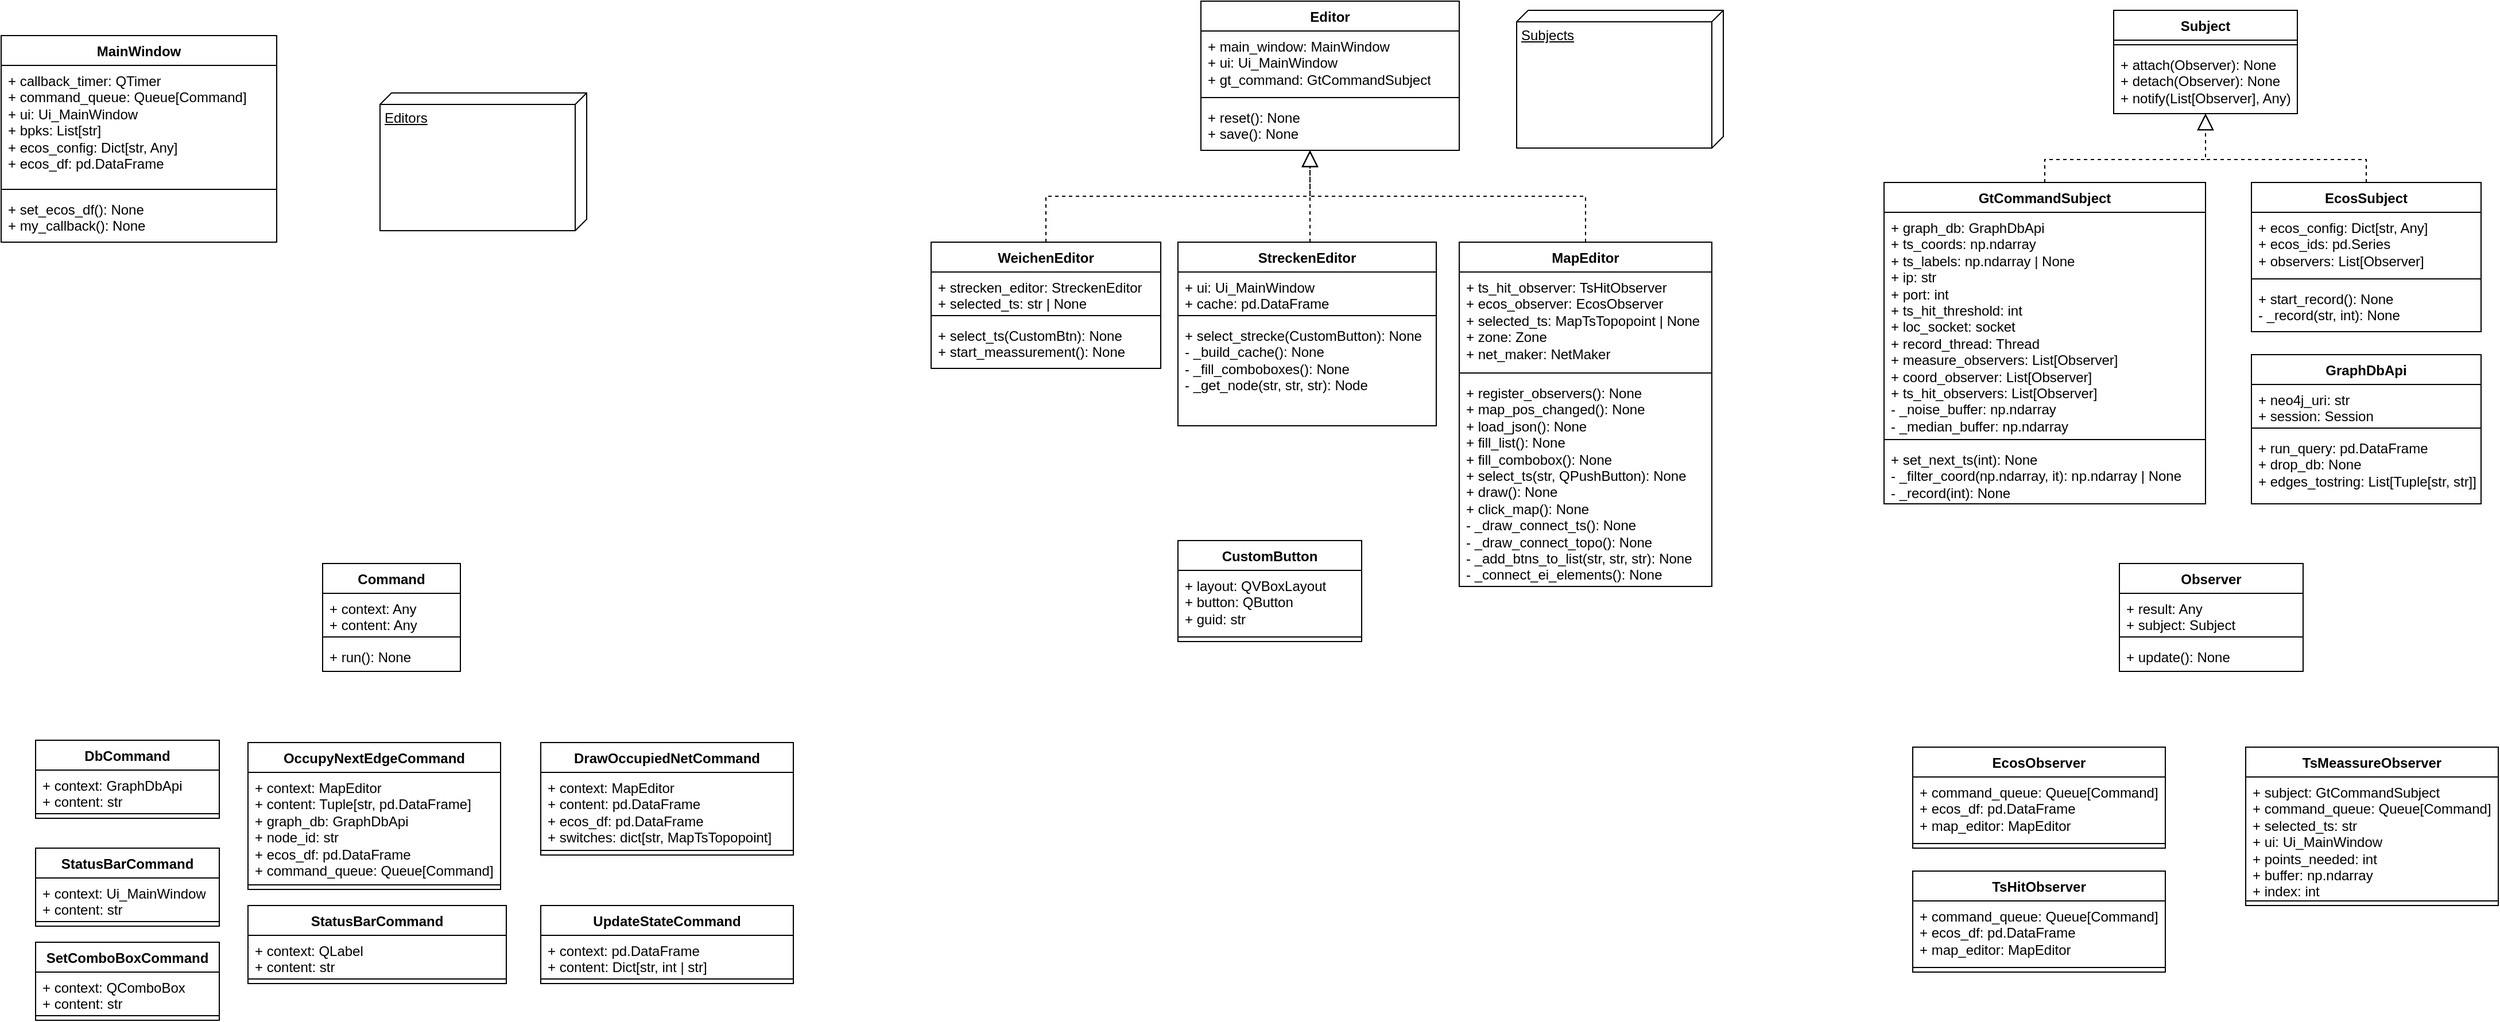 <mxfile version="22.1.21" type="github">
  <diagram id="C5RBs43oDa-KdzZeNtuy" name="Page-1">
    <mxGraphModel dx="1418" dy="743" grid="1" gridSize="10" guides="1" tooltips="1" connect="1" arrows="1" fold="1" page="1" pageScale="1" pageWidth="827" pageHeight="1169" math="0" shadow="0">
      <root>
        <mxCell id="WIyWlLk6GJQsqaUBKTNV-0" />
        <mxCell id="WIyWlLk6GJQsqaUBKTNV-1" parent="WIyWlLk6GJQsqaUBKTNV-0" />
        <mxCell id="AQtNqByRrbC6djsVxBHW-5" value="GraphDbApi" style="swimlane;fontStyle=1;align=center;verticalAlign=top;childLayout=stackLayout;horizontal=1;startSize=26;horizontalStack=0;resizeParent=1;resizeParentMax=0;resizeLast=0;collapsible=1;marginBottom=0;whiteSpace=wrap;html=1;" parent="WIyWlLk6GJQsqaUBKTNV-1" vertex="1">
          <mxGeometry x="1990" y="318" width="200" height="130" as="geometry" />
        </mxCell>
        <mxCell id="AQtNqByRrbC6djsVxBHW-6" value="+ neo4j_uri: str&lt;br&gt;+ session: Session" style="text;strokeColor=none;fillColor=none;align=left;verticalAlign=top;spacingLeft=4;spacingRight=4;overflow=hidden;rotatable=0;points=[[0,0.5],[1,0.5]];portConstraint=eastwest;whiteSpace=wrap;html=1;" parent="AQtNqByRrbC6djsVxBHW-5" vertex="1">
          <mxGeometry y="26" width="200" height="34" as="geometry" />
        </mxCell>
        <mxCell id="AQtNqByRrbC6djsVxBHW-7" value="" style="line;strokeWidth=1;fillColor=none;align=left;verticalAlign=middle;spacingTop=-1;spacingLeft=3;spacingRight=3;rotatable=0;labelPosition=right;points=[];portConstraint=eastwest;strokeColor=inherit;" parent="AQtNqByRrbC6djsVxBHW-5" vertex="1">
          <mxGeometry y="60" width="200" height="8" as="geometry" />
        </mxCell>
        <mxCell id="AQtNqByRrbC6djsVxBHW-8" value="+ run_query: pd.DataFrame&lt;br&gt;+ drop_db: None&lt;br&gt;+ edges_tostring: List[Tuple[str, str]]" style="text;strokeColor=none;fillColor=none;align=left;verticalAlign=top;spacingLeft=4;spacingRight=4;overflow=hidden;rotatable=0;points=[[0,0.5],[1,0.5]];portConstraint=eastwest;whiteSpace=wrap;html=1;" parent="AQtNqByRrbC6djsVxBHW-5" vertex="1">
          <mxGeometry y="68" width="200" height="62" as="geometry" />
        </mxCell>
        <mxCell id="AQtNqByRrbC6djsVxBHW-9" value="MainWindow" style="swimlane;fontStyle=1;align=center;verticalAlign=top;childLayout=stackLayout;horizontal=1;startSize=26;horizontalStack=0;resizeParent=1;resizeParentMax=0;resizeLast=0;collapsible=1;marginBottom=0;whiteSpace=wrap;html=1;" parent="WIyWlLk6GJQsqaUBKTNV-1" vertex="1">
          <mxGeometry x="30" y="40" width="240" height="180" as="geometry" />
        </mxCell>
        <mxCell id="AQtNqByRrbC6djsVxBHW-10" value="+ callback_timer: QTimer&lt;br&gt;+ command_queue: Queue[Command]&lt;br&gt;+ ui: Ui_MainWindow&lt;br&gt;+ bpks: List[str]&lt;br&gt;+ ecos_config: Dict[str, Any]&lt;br&gt;+ ecos_df: pd.DataFrame" style="text;strokeColor=none;fillColor=none;align=left;verticalAlign=top;spacingLeft=4;spacingRight=4;overflow=hidden;rotatable=0;points=[[0,0.5],[1,0.5]];portConstraint=eastwest;whiteSpace=wrap;html=1;" parent="AQtNqByRrbC6djsVxBHW-9" vertex="1">
          <mxGeometry y="26" width="240" height="104" as="geometry" />
        </mxCell>
        <mxCell id="AQtNqByRrbC6djsVxBHW-11" value="" style="line;strokeWidth=1;fillColor=none;align=left;verticalAlign=middle;spacingTop=-1;spacingLeft=3;spacingRight=3;rotatable=0;labelPosition=right;points=[];portConstraint=eastwest;strokeColor=inherit;" parent="AQtNqByRrbC6djsVxBHW-9" vertex="1">
          <mxGeometry y="130" width="240" height="8" as="geometry" />
        </mxCell>
        <mxCell id="AQtNqByRrbC6djsVxBHW-12" value="+ set_ecos_df(): None&lt;br&gt;+ my_callback(): None" style="text;strokeColor=none;fillColor=none;align=left;verticalAlign=top;spacingLeft=4;spacingRight=4;overflow=hidden;rotatable=0;points=[[0,0.5],[1,0.5]];portConstraint=eastwest;whiteSpace=wrap;html=1;" parent="AQtNqByRrbC6djsVxBHW-9" vertex="1">
          <mxGeometry y="138" width="240" height="42" as="geometry" />
        </mxCell>
        <mxCell id="AQtNqByRrbC6djsVxBHW-13" value="Command" style="swimlane;fontStyle=1;align=center;verticalAlign=top;childLayout=stackLayout;horizontal=1;startSize=26;horizontalStack=0;resizeParent=1;resizeParentMax=0;resizeLast=0;collapsible=1;marginBottom=0;whiteSpace=wrap;html=1;" parent="WIyWlLk6GJQsqaUBKTNV-1" vertex="1">
          <mxGeometry x="310" y="500" width="120" height="94" as="geometry" />
        </mxCell>
        <mxCell id="AQtNqByRrbC6djsVxBHW-14" value="+ context: Any&lt;br&gt;+ content: Any" style="text;strokeColor=none;fillColor=none;align=left;verticalAlign=top;spacingLeft=4;spacingRight=4;overflow=hidden;rotatable=0;points=[[0,0.5],[1,0.5]];portConstraint=eastwest;whiteSpace=wrap;html=1;" parent="AQtNqByRrbC6djsVxBHW-13" vertex="1">
          <mxGeometry y="26" width="120" height="34" as="geometry" />
        </mxCell>
        <mxCell id="AQtNqByRrbC6djsVxBHW-15" value="" style="line;strokeWidth=1;fillColor=none;align=left;verticalAlign=middle;spacingTop=-1;spacingLeft=3;spacingRight=3;rotatable=0;labelPosition=right;points=[];portConstraint=eastwest;strokeColor=inherit;" parent="AQtNqByRrbC6djsVxBHW-13" vertex="1">
          <mxGeometry y="60" width="120" height="8" as="geometry" />
        </mxCell>
        <mxCell id="AQtNqByRrbC6djsVxBHW-16" value="+ run(): None" style="text;strokeColor=none;fillColor=none;align=left;verticalAlign=top;spacingLeft=4;spacingRight=4;overflow=hidden;rotatable=0;points=[[0,0.5],[1,0.5]];portConstraint=eastwest;whiteSpace=wrap;html=1;" parent="AQtNqByRrbC6djsVxBHW-13" vertex="1">
          <mxGeometry y="68" width="120" height="26" as="geometry" />
        </mxCell>
        <mxCell id="AQtNqByRrbC6djsVxBHW-17" value="GtCommandSubject" style="swimlane;fontStyle=1;align=center;verticalAlign=top;childLayout=stackLayout;horizontal=1;startSize=26;horizontalStack=0;resizeParent=1;resizeParentMax=0;resizeLast=0;collapsible=1;marginBottom=0;whiteSpace=wrap;html=1;" parent="WIyWlLk6GJQsqaUBKTNV-1" vertex="1">
          <mxGeometry x="1670" y="168" width="280" height="280" as="geometry" />
        </mxCell>
        <mxCell id="AQtNqByRrbC6djsVxBHW-18" value="+ graph_db: GraphDbApi&lt;br&gt;+ ts_coords: np.ndarray&lt;br&gt;+ ts_labels: np.ndarray | None&lt;br&gt;+ ip: str&lt;br&gt;+ port: int&lt;br&gt;+ ts_hit_threshold: int&lt;br&gt;+ loc_socket: socket&lt;br&gt;+ record_thread: Thread&lt;br&gt;+ measure_observers: List[Observer]&lt;br&gt;+ coord_observer: List[Observer]&lt;br&gt;+ ts_hit_observers: List[Observer]&lt;br&gt;- _noise_buffer: np.ndarray&lt;br&gt;- _median_buffer: np.ndarray" style="text;strokeColor=none;fillColor=none;align=left;verticalAlign=top;spacingLeft=4;spacingRight=4;overflow=hidden;rotatable=0;points=[[0,0.5],[1,0.5]];portConstraint=eastwest;whiteSpace=wrap;html=1;" parent="AQtNqByRrbC6djsVxBHW-17" vertex="1">
          <mxGeometry y="26" width="280" height="194" as="geometry" />
        </mxCell>
        <mxCell id="AQtNqByRrbC6djsVxBHW-19" value="" style="line;strokeWidth=1;fillColor=none;align=left;verticalAlign=middle;spacingTop=-1;spacingLeft=3;spacingRight=3;rotatable=0;labelPosition=right;points=[];portConstraint=eastwest;strokeColor=inherit;" parent="AQtNqByRrbC6djsVxBHW-17" vertex="1">
          <mxGeometry y="220" width="280" height="8" as="geometry" />
        </mxCell>
        <mxCell id="AQtNqByRrbC6djsVxBHW-20" value="+ set_next_ts(int): None&lt;br&gt;- _filter_coord(np.ndarray, it): np.ndarray | None&lt;br&gt;- _record(int): None" style="text;strokeColor=none;fillColor=none;align=left;verticalAlign=top;spacingLeft=4;spacingRight=4;overflow=hidden;rotatable=0;points=[[0,0.5],[1,0.5]];portConstraint=eastwest;whiteSpace=wrap;html=1;" parent="AQtNqByRrbC6djsVxBHW-17" vertex="1">
          <mxGeometry y="228" width="280" height="52" as="geometry" />
        </mxCell>
        <mxCell id="AQtNqByRrbC6djsVxBHW-21" value="EcosSubject" style="swimlane;fontStyle=1;align=center;verticalAlign=top;childLayout=stackLayout;horizontal=1;startSize=26;horizontalStack=0;resizeParent=1;resizeParentMax=0;resizeLast=0;collapsible=1;marginBottom=0;whiteSpace=wrap;html=1;" parent="WIyWlLk6GJQsqaUBKTNV-1" vertex="1">
          <mxGeometry x="1990" y="168" width="200" height="130" as="geometry" />
        </mxCell>
        <mxCell id="AQtNqByRrbC6djsVxBHW-22" value="+ ecos_config: Dict[str, Any]&lt;br&gt;+ ecos_ids: pd.Series&lt;br&gt;+ observers: List[Observer]" style="text;strokeColor=none;fillColor=none;align=left;verticalAlign=top;spacingLeft=4;spacingRight=4;overflow=hidden;rotatable=0;points=[[0,0.5],[1,0.5]];portConstraint=eastwest;whiteSpace=wrap;html=1;" parent="AQtNqByRrbC6djsVxBHW-21" vertex="1">
          <mxGeometry y="26" width="200" height="54" as="geometry" />
        </mxCell>
        <mxCell id="AQtNqByRrbC6djsVxBHW-23" value="" style="line;strokeWidth=1;fillColor=none;align=left;verticalAlign=middle;spacingTop=-1;spacingLeft=3;spacingRight=3;rotatable=0;labelPosition=right;points=[];portConstraint=eastwest;strokeColor=inherit;" parent="AQtNqByRrbC6djsVxBHW-21" vertex="1">
          <mxGeometry y="80" width="200" height="8" as="geometry" />
        </mxCell>
        <mxCell id="AQtNqByRrbC6djsVxBHW-24" value="+ start_record(): None&lt;br&gt;- _record(str, int): None" style="text;strokeColor=none;fillColor=none;align=left;verticalAlign=top;spacingLeft=4;spacingRight=4;overflow=hidden;rotatable=0;points=[[0,0.5],[1,0.5]];portConstraint=eastwest;whiteSpace=wrap;html=1;" parent="AQtNqByRrbC6djsVxBHW-21" vertex="1">
          <mxGeometry y="88" width="200" height="42" as="geometry" />
        </mxCell>
        <mxCell id="AQtNqByRrbC6djsVxBHW-25" value="WeichenEditor" style="swimlane;fontStyle=1;align=center;verticalAlign=top;childLayout=stackLayout;horizontal=1;startSize=26;horizontalStack=0;resizeParent=1;resizeParentMax=0;resizeLast=0;collapsible=1;marginBottom=0;whiteSpace=wrap;html=1;" parent="WIyWlLk6GJQsqaUBKTNV-1" vertex="1">
          <mxGeometry x="840" y="220" width="200" height="110" as="geometry" />
        </mxCell>
        <mxCell id="AQtNqByRrbC6djsVxBHW-26" value="+ strecken_editor: StreckenEditor&lt;br&gt;+ selected_ts: str | None" style="text;strokeColor=none;fillColor=none;align=left;verticalAlign=top;spacingLeft=4;spacingRight=4;overflow=hidden;rotatable=0;points=[[0,0.5],[1,0.5]];portConstraint=eastwest;whiteSpace=wrap;html=1;" parent="AQtNqByRrbC6djsVxBHW-25" vertex="1">
          <mxGeometry y="26" width="200" height="34" as="geometry" />
        </mxCell>
        <mxCell id="AQtNqByRrbC6djsVxBHW-27" value="" style="line;strokeWidth=1;fillColor=none;align=left;verticalAlign=middle;spacingTop=-1;spacingLeft=3;spacingRight=3;rotatable=0;labelPosition=right;points=[];portConstraint=eastwest;strokeColor=inherit;" parent="AQtNqByRrbC6djsVxBHW-25" vertex="1">
          <mxGeometry y="60" width="200" height="8" as="geometry" />
        </mxCell>
        <mxCell id="AQtNqByRrbC6djsVxBHW-28" value="+ select_ts(CustomBtn): None&lt;br&gt;+ start_meassurement(): None" style="text;strokeColor=none;fillColor=none;align=left;verticalAlign=top;spacingLeft=4;spacingRight=4;overflow=hidden;rotatable=0;points=[[0,0.5],[1,0.5]];portConstraint=eastwest;whiteSpace=wrap;html=1;" parent="AQtNqByRrbC6djsVxBHW-25" vertex="1">
          <mxGeometry y="68" width="200" height="42" as="geometry" />
        </mxCell>
        <mxCell id="AQtNqByRrbC6djsVxBHW-29" value="MapEditor" style="swimlane;fontStyle=1;align=center;verticalAlign=top;childLayout=stackLayout;horizontal=1;startSize=26;horizontalStack=0;resizeParent=1;resizeParentMax=0;resizeLast=0;collapsible=1;marginBottom=0;whiteSpace=wrap;html=1;" parent="WIyWlLk6GJQsqaUBKTNV-1" vertex="1">
          <mxGeometry x="1300" y="220" width="220" height="300" as="geometry" />
        </mxCell>
        <mxCell id="AQtNqByRrbC6djsVxBHW-30" value="+ ts_hit_observer: TsHitObserver&lt;br&gt;+ ecos_observer: EcosObserver&lt;br&gt;+ selected_ts: MapTsTopopoint | None&lt;br&gt;+ zone: Zone&lt;br&gt;+ net_maker: NetMaker" style="text;strokeColor=none;fillColor=none;align=left;verticalAlign=top;spacingLeft=4;spacingRight=4;overflow=hidden;rotatable=0;points=[[0,0.5],[1,0.5]];portConstraint=eastwest;whiteSpace=wrap;html=1;" parent="AQtNqByRrbC6djsVxBHW-29" vertex="1">
          <mxGeometry y="26" width="220" height="84" as="geometry" />
        </mxCell>
        <mxCell id="AQtNqByRrbC6djsVxBHW-31" value="" style="line;strokeWidth=1;fillColor=none;align=left;verticalAlign=middle;spacingTop=-1;spacingLeft=3;spacingRight=3;rotatable=0;labelPosition=right;points=[];portConstraint=eastwest;strokeColor=inherit;" parent="AQtNqByRrbC6djsVxBHW-29" vertex="1">
          <mxGeometry y="110" width="220" height="8" as="geometry" />
        </mxCell>
        <mxCell id="AQtNqByRrbC6djsVxBHW-32" value="+ register_observers(): None&lt;br&gt;+ map_pos_changed(): None&lt;br&gt;+ load_json(): None&lt;br&gt;+ fill_list(): None&lt;br&gt;+ fill_combobox(): None&lt;br&gt;+ select_ts(str, QPushButton): None&lt;br&gt;+ draw(): None&lt;br&gt;+ click_map(): None&lt;br&gt;- _draw_connect_ts(): None&lt;br&gt;- _draw_connect_topo(): None&lt;br&gt;- _add_btns_to_list(str, str, str): None&lt;br&gt;- _connect_ei_elements(): None" style="text;strokeColor=none;fillColor=none;align=left;verticalAlign=top;spacingLeft=4;spacingRight=4;overflow=hidden;rotatable=0;points=[[0,0.5],[1,0.5]];portConstraint=eastwest;whiteSpace=wrap;html=1;" parent="AQtNqByRrbC6djsVxBHW-29" vertex="1">
          <mxGeometry y="118" width="220" height="182" as="geometry" />
        </mxCell>
        <mxCell id="AQtNqByRrbC6djsVxBHW-33" value="StreckenEditor" style="swimlane;fontStyle=1;align=center;verticalAlign=top;childLayout=stackLayout;horizontal=1;startSize=26;horizontalStack=0;resizeParent=1;resizeParentMax=0;resizeLast=0;collapsible=1;marginBottom=0;whiteSpace=wrap;html=1;" parent="WIyWlLk6GJQsqaUBKTNV-1" vertex="1">
          <mxGeometry x="1055" y="220" width="225" height="160" as="geometry" />
        </mxCell>
        <mxCell id="AQtNqByRrbC6djsVxBHW-34" value="+ ui: Ui_MainWindow&lt;br&gt;+ cache: pd.DataFrame" style="text;strokeColor=none;fillColor=none;align=left;verticalAlign=top;spacingLeft=4;spacingRight=4;overflow=hidden;rotatable=0;points=[[0,0.5],[1,0.5]];portConstraint=eastwest;whiteSpace=wrap;html=1;" parent="AQtNqByRrbC6djsVxBHW-33" vertex="1">
          <mxGeometry y="26" width="225" height="34" as="geometry" />
        </mxCell>
        <mxCell id="AQtNqByRrbC6djsVxBHW-35" value="" style="line;strokeWidth=1;fillColor=none;align=left;verticalAlign=middle;spacingTop=-1;spacingLeft=3;spacingRight=3;rotatable=0;labelPosition=right;points=[];portConstraint=eastwest;strokeColor=inherit;" parent="AQtNqByRrbC6djsVxBHW-33" vertex="1">
          <mxGeometry y="60" width="225" height="8" as="geometry" />
        </mxCell>
        <mxCell id="AQtNqByRrbC6djsVxBHW-36" value="+ select_strecke(CustomButton): None&lt;br&gt;- _build_cache(): None&lt;br&gt;- _fill_comboboxes(): None&lt;br&gt;- _get_node(str, str, str): Node" style="text;strokeColor=none;fillColor=none;align=left;verticalAlign=top;spacingLeft=4;spacingRight=4;overflow=hidden;rotatable=0;points=[[0,0.5],[1,0.5]];portConstraint=eastwest;whiteSpace=wrap;html=1;" parent="AQtNqByRrbC6djsVxBHW-33" vertex="1">
          <mxGeometry y="68" width="225" height="92" as="geometry" />
        </mxCell>
        <mxCell id="AQtNqByRrbC6djsVxBHW-37" value="Subject" style="swimlane;fontStyle=1;align=center;verticalAlign=top;childLayout=stackLayout;horizontal=1;startSize=26;horizontalStack=0;resizeParent=1;resizeParentMax=0;resizeLast=0;collapsible=1;marginBottom=0;whiteSpace=wrap;html=1;" parent="WIyWlLk6GJQsqaUBKTNV-1" vertex="1">
          <mxGeometry x="1870" y="18" width="160" height="90" as="geometry" />
        </mxCell>
        <mxCell id="AQtNqByRrbC6djsVxBHW-39" value="" style="line;strokeWidth=1;fillColor=none;align=left;verticalAlign=middle;spacingTop=-1;spacingLeft=3;spacingRight=3;rotatable=0;labelPosition=right;points=[];portConstraint=eastwest;strokeColor=inherit;" parent="AQtNqByRrbC6djsVxBHW-37" vertex="1">
          <mxGeometry y="26" width="160" height="8" as="geometry" />
        </mxCell>
        <mxCell id="AQtNqByRrbC6djsVxBHW-40" value="+ attach(Observer): None&lt;br&gt;+ detach(Observer): None&lt;br&gt;+ notify(List[Observer], Any)" style="text;strokeColor=none;fillColor=none;align=left;verticalAlign=top;spacingLeft=4;spacingRight=4;overflow=hidden;rotatable=0;points=[[0,0.5],[1,0.5]];portConstraint=eastwest;whiteSpace=wrap;html=1;" parent="AQtNqByRrbC6djsVxBHW-37" vertex="1">
          <mxGeometry y="34" width="160" height="56" as="geometry" />
        </mxCell>
        <mxCell id="AQtNqByRrbC6djsVxBHW-41" value="Observer" style="swimlane;fontStyle=1;align=center;verticalAlign=top;childLayout=stackLayout;horizontal=1;startSize=26;horizontalStack=0;resizeParent=1;resizeParentMax=0;resizeLast=0;collapsible=1;marginBottom=0;whiteSpace=wrap;html=1;" parent="WIyWlLk6GJQsqaUBKTNV-1" vertex="1">
          <mxGeometry x="1875" y="500" width="160" height="94" as="geometry" />
        </mxCell>
        <mxCell id="AQtNqByRrbC6djsVxBHW-42" value="+ result: Any&lt;br&gt;+ subject: Subject" style="text;strokeColor=none;fillColor=none;align=left;verticalAlign=top;spacingLeft=4;spacingRight=4;overflow=hidden;rotatable=0;points=[[0,0.5],[1,0.5]];portConstraint=eastwest;whiteSpace=wrap;html=1;" parent="AQtNqByRrbC6djsVxBHW-41" vertex="1">
          <mxGeometry y="26" width="160" height="34" as="geometry" />
        </mxCell>
        <mxCell id="AQtNqByRrbC6djsVxBHW-43" value="" style="line;strokeWidth=1;fillColor=none;align=left;verticalAlign=middle;spacingTop=-1;spacingLeft=3;spacingRight=3;rotatable=0;labelPosition=right;points=[];portConstraint=eastwest;strokeColor=inherit;" parent="AQtNqByRrbC6djsVxBHW-41" vertex="1">
          <mxGeometry y="60" width="160" height="8" as="geometry" />
        </mxCell>
        <mxCell id="AQtNqByRrbC6djsVxBHW-44" value="+ update(): None" style="text;strokeColor=none;fillColor=none;align=left;verticalAlign=top;spacingLeft=4;spacingRight=4;overflow=hidden;rotatable=0;points=[[0,0.5],[1,0.5]];portConstraint=eastwest;whiteSpace=wrap;html=1;" parent="AQtNqByRrbC6djsVxBHW-41" vertex="1">
          <mxGeometry y="68" width="160" height="26" as="geometry" />
        </mxCell>
        <mxCell id="AQtNqByRrbC6djsVxBHW-45" value="" style="endArrow=block;dashed=1;endFill=0;endSize=12;html=1;rounded=0;exitX=0.5;exitY=0;exitDx=0;exitDy=0;" parent="WIyWlLk6GJQsqaUBKTNV-1" source="AQtNqByRrbC6djsVxBHW-17" edge="1">
          <mxGeometry width="160" relative="1" as="geometry">
            <mxPoint x="1770" y="148" as="sourcePoint" />
            <mxPoint x="1950" y="108" as="targetPoint" />
            <Array as="points">
              <mxPoint x="1810" y="148" />
              <mxPoint x="1950" y="148" />
            </Array>
          </mxGeometry>
        </mxCell>
        <mxCell id="AQtNqByRrbC6djsVxBHW-46" value="" style="endArrow=block;dashed=1;endFill=0;endSize=12;html=1;rounded=0;exitX=0.5;exitY=0;exitDx=0;exitDy=0;" parent="WIyWlLk6GJQsqaUBKTNV-1" source="AQtNqByRrbC6djsVxBHW-21" edge="1">
          <mxGeometry width="160" relative="1" as="geometry">
            <mxPoint x="1810" y="178" as="sourcePoint" />
            <mxPoint x="1950" y="108" as="targetPoint" />
            <Array as="points">
              <mxPoint x="2090" y="148" />
              <mxPoint x="1950" y="148" />
            </Array>
          </mxGeometry>
        </mxCell>
        <mxCell id="AQtNqByRrbC6djsVxBHW-47" value="Editor" style="swimlane;fontStyle=1;align=center;verticalAlign=top;childLayout=stackLayout;horizontal=1;startSize=26;horizontalStack=0;resizeParent=1;resizeParentMax=0;resizeLast=0;collapsible=1;marginBottom=0;whiteSpace=wrap;html=1;" parent="WIyWlLk6GJQsqaUBKTNV-1" vertex="1">
          <mxGeometry x="1075" y="10" width="225" height="130" as="geometry" />
        </mxCell>
        <mxCell id="AQtNqByRrbC6djsVxBHW-48" value="+ main_window: MainWindow&lt;br&gt;+ ui: Ui_MainWindow&lt;br&gt;+ gt_command: GtCommandSubject" style="text;strokeColor=none;fillColor=none;align=left;verticalAlign=top;spacingLeft=4;spacingRight=4;overflow=hidden;rotatable=0;points=[[0,0.5],[1,0.5]];portConstraint=eastwest;whiteSpace=wrap;html=1;" parent="AQtNqByRrbC6djsVxBHW-47" vertex="1">
          <mxGeometry y="26" width="225" height="54" as="geometry" />
        </mxCell>
        <mxCell id="AQtNqByRrbC6djsVxBHW-49" value="" style="line;strokeWidth=1;fillColor=none;align=left;verticalAlign=middle;spacingTop=-1;spacingLeft=3;spacingRight=3;rotatable=0;labelPosition=right;points=[];portConstraint=eastwest;strokeColor=inherit;" parent="AQtNqByRrbC6djsVxBHW-47" vertex="1">
          <mxGeometry y="80" width="225" height="8" as="geometry" />
        </mxCell>
        <mxCell id="AQtNqByRrbC6djsVxBHW-50" value="+ reset(): None&lt;br&gt;+ save(): None" style="text;strokeColor=none;fillColor=none;align=left;verticalAlign=top;spacingLeft=4;spacingRight=4;overflow=hidden;rotatable=0;points=[[0,0.5],[1,0.5]];portConstraint=eastwest;whiteSpace=wrap;html=1;" parent="AQtNqByRrbC6djsVxBHW-47" vertex="1">
          <mxGeometry y="88" width="225" height="42" as="geometry" />
        </mxCell>
        <mxCell id="AQtNqByRrbC6djsVxBHW-51" value="" style="endArrow=block;dashed=1;endFill=0;endSize=12;html=1;rounded=0;exitX=0.5;exitY=0;exitDx=0;exitDy=0;" parent="WIyWlLk6GJQsqaUBKTNV-1" source="AQtNqByRrbC6djsVxBHW-25" edge="1">
          <mxGeometry width="160" relative="1" as="geometry">
            <mxPoint x="980" y="200" as="sourcePoint" />
            <mxPoint x="1170" y="140" as="targetPoint" />
            <Array as="points">
              <mxPoint x="940" y="180" />
              <mxPoint x="1170" y="180" />
            </Array>
          </mxGeometry>
        </mxCell>
        <mxCell id="AQtNqByRrbC6djsVxBHW-52" value="" style="endArrow=block;dashed=1;endFill=0;endSize=12;html=1;rounded=0;" parent="WIyWlLk6GJQsqaUBKTNV-1" edge="1">
          <mxGeometry width="160" relative="1" as="geometry">
            <mxPoint x="1170" y="220" as="sourcePoint" />
            <mxPoint x="1170" y="140" as="targetPoint" />
          </mxGeometry>
        </mxCell>
        <mxCell id="AQtNqByRrbC6djsVxBHW-53" value="" style="endArrow=block;dashed=1;endFill=0;endSize=12;html=1;rounded=0;exitX=0.5;exitY=0;exitDx=0;exitDy=0;" parent="WIyWlLk6GJQsqaUBKTNV-1" source="AQtNqByRrbC6djsVxBHW-29" edge="1">
          <mxGeometry width="160" relative="1" as="geometry">
            <mxPoint x="1410" y="200" as="sourcePoint" />
            <mxPoint x="1170" y="140" as="targetPoint" />
            <Array as="points">
              <mxPoint x="1410" y="180" />
              <mxPoint x="1170" y="180" />
            </Array>
          </mxGeometry>
        </mxCell>
        <mxCell id="1g-inLHHgEO3LOKFMF7n-0" value="DbCommand" style="swimlane;fontStyle=1;align=center;verticalAlign=top;childLayout=stackLayout;horizontal=1;startSize=26;horizontalStack=0;resizeParent=1;resizeParentMax=0;resizeLast=0;collapsible=1;marginBottom=0;whiteSpace=wrap;html=1;" vertex="1" parent="WIyWlLk6GJQsqaUBKTNV-1">
          <mxGeometry x="60" y="654" width="160" height="68" as="geometry" />
        </mxCell>
        <mxCell id="1g-inLHHgEO3LOKFMF7n-1" value="+ context: GraphDbApi&lt;br&gt;+ content: str" style="text;strokeColor=none;fillColor=none;align=left;verticalAlign=top;spacingLeft=4;spacingRight=4;overflow=hidden;rotatable=0;points=[[0,0.5],[1,0.5]];portConstraint=eastwest;whiteSpace=wrap;html=1;" vertex="1" parent="1g-inLHHgEO3LOKFMF7n-0">
          <mxGeometry y="26" width="160" height="34" as="geometry" />
        </mxCell>
        <mxCell id="1g-inLHHgEO3LOKFMF7n-2" value="" style="line;strokeWidth=1;fillColor=none;align=left;verticalAlign=middle;spacingTop=-1;spacingLeft=3;spacingRight=3;rotatable=0;labelPosition=right;points=[];portConstraint=eastwest;strokeColor=inherit;" vertex="1" parent="1g-inLHHgEO3LOKFMF7n-0">
          <mxGeometry y="60" width="160" height="8" as="geometry" />
        </mxCell>
        <mxCell id="1g-inLHHgEO3LOKFMF7n-4" value="OccupyNextEdgeCommand" style="swimlane;fontStyle=1;align=center;verticalAlign=top;childLayout=stackLayout;horizontal=1;startSize=26;horizontalStack=0;resizeParent=1;resizeParentMax=0;resizeLast=0;collapsible=1;marginBottom=0;whiteSpace=wrap;html=1;" vertex="1" parent="WIyWlLk6GJQsqaUBKTNV-1">
          <mxGeometry x="245" y="656" width="220" height="128" as="geometry" />
        </mxCell>
        <mxCell id="1g-inLHHgEO3LOKFMF7n-5" value="+ context: MapEditor&lt;br&gt;+ content: Tuple[str, pd.DataFrame]&lt;br&gt;+ graph_db: GraphDbApi&lt;br&gt;+ node_id: str&lt;br&gt;+ ecos_df: pd.DataFrame&lt;br&gt;+ command_queue: Queue[Command]" style="text;strokeColor=none;fillColor=none;align=left;verticalAlign=top;spacingLeft=4;spacingRight=4;overflow=hidden;rotatable=0;points=[[0,0.5],[1,0.5]];portConstraint=eastwest;whiteSpace=wrap;html=1;" vertex="1" parent="1g-inLHHgEO3LOKFMF7n-4">
          <mxGeometry y="26" width="220" height="94" as="geometry" />
        </mxCell>
        <mxCell id="1g-inLHHgEO3LOKFMF7n-6" value="" style="line;strokeWidth=1;fillColor=none;align=left;verticalAlign=middle;spacingTop=-1;spacingLeft=3;spacingRight=3;rotatable=0;labelPosition=right;points=[];portConstraint=eastwest;strokeColor=inherit;" vertex="1" parent="1g-inLHHgEO3LOKFMF7n-4">
          <mxGeometry y="120" width="220" height="8" as="geometry" />
        </mxCell>
        <mxCell id="1g-inLHHgEO3LOKFMF7n-7" value="StatusBarCommand" style="swimlane;fontStyle=1;align=center;verticalAlign=top;childLayout=stackLayout;horizontal=1;startSize=26;horizontalStack=0;resizeParent=1;resizeParentMax=0;resizeLast=0;collapsible=1;marginBottom=0;whiteSpace=wrap;html=1;" vertex="1" parent="WIyWlLk6GJQsqaUBKTNV-1">
          <mxGeometry x="60" y="748" width="160" height="68" as="geometry" />
        </mxCell>
        <mxCell id="1g-inLHHgEO3LOKFMF7n-8" value="+ context: Ui_MainWindow&lt;br&gt;+ content: str" style="text;strokeColor=none;fillColor=none;align=left;verticalAlign=top;spacingLeft=4;spacingRight=4;overflow=hidden;rotatable=0;points=[[0,0.5],[1,0.5]];portConstraint=eastwest;whiteSpace=wrap;html=1;" vertex="1" parent="1g-inLHHgEO3LOKFMF7n-7">
          <mxGeometry y="26" width="160" height="34" as="geometry" />
        </mxCell>
        <mxCell id="1g-inLHHgEO3LOKFMF7n-9" value="" style="line;strokeWidth=1;fillColor=none;align=left;verticalAlign=middle;spacingTop=-1;spacingLeft=3;spacingRight=3;rotatable=0;labelPosition=right;points=[];portConstraint=eastwest;strokeColor=inherit;" vertex="1" parent="1g-inLHHgEO3LOKFMF7n-7">
          <mxGeometry y="60" width="160" height="8" as="geometry" />
        </mxCell>
        <mxCell id="1g-inLHHgEO3LOKFMF7n-10" value="StatusBarCommand" style="swimlane;fontStyle=1;align=center;verticalAlign=top;childLayout=stackLayout;horizontal=1;startSize=26;horizontalStack=0;resizeParent=1;resizeParentMax=0;resizeLast=0;collapsible=1;marginBottom=0;whiteSpace=wrap;html=1;" vertex="1" parent="WIyWlLk6GJQsqaUBKTNV-1">
          <mxGeometry x="245" y="798" width="225" height="68" as="geometry" />
        </mxCell>
        <mxCell id="1g-inLHHgEO3LOKFMF7n-11" value="+ context: QLabel&lt;br&gt;+ content: str" style="text;strokeColor=none;fillColor=none;align=left;verticalAlign=top;spacingLeft=4;spacingRight=4;overflow=hidden;rotatable=0;points=[[0,0.5],[1,0.5]];portConstraint=eastwest;whiteSpace=wrap;html=1;" vertex="1" parent="1g-inLHHgEO3LOKFMF7n-10">
          <mxGeometry y="26" width="225" height="34" as="geometry" />
        </mxCell>
        <mxCell id="1g-inLHHgEO3LOKFMF7n-12" value="" style="line;strokeWidth=1;fillColor=none;align=left;verticalAlign=middle;spacingTop=-1;spacingLeft=3;spacingRight=3;rotatable=0;labelPosition=right;points=[];portConstraint=eastwest;strokeColor=inherit;" vertex="1" parent="1g-inLHHgEO3LOKFMF7n-10">
          <mxGeometry y="60" width="225" height="8" as="geometry" />
        </mxCell>
        <mxCell id="1g-inLHHgEO3LOKFMF7n-13" value="SetComboBoxCommand" style="swimlane;fontStyle=1;align=center;verticalAlign=top;childLayout=stackLayout;horizontal=1;startSize=26;horizontalStack=0;resizeParent=1;resizeParentMax=0;resizeLast=0;collapsible=1;marginBottom=0;whiteSpace=wrap;html=1;" vertex="1" parent="WIyWlLk6GJQsqaUBKTNV-1">
          <mxGeometry x="60" y="830" width="160" height="68" as="geometry" />
        </mxCell>
        <mxCell id="1g-inLHHgEO3LOKFMF7n-14" value="+ context: QComboBox&lt;br&gt;+ content: str" style="text;strokeColor=none;fillColor=none;align=left;verticalAlign=top;spacingLeft=4;spacingRight=4;overflow=hidden;rotatable=0;points=[[0,0.5],[1,0.5]];portConstraint=eastwest;whiteSpace=wrap;html=1;" vertex="1" parent="1g-inLHHgEO3LOKFMF7n-13">
          <mxGeometry y="26" width="160" height="34" as="geometry" />
        </mxCell>
        <mxCell id="1g-inLHHgEO3LOKFMF7n-15" value="" style="line;strokeWidth=1;fillColor=none;align=left;verticalAlign=middle;spacingTop=-1;spacingLeft=3;spacingRight=3;rotatable=0;labelPosition=right;points=[];portConstraint=eastwest;strokeColor=inherit;" vertex="1" parent="1g-inLHHgEO3LOKFMF7n-13">
          <mxGeometry y="60" width="160" height="8" as="geometry" />
        </mxCell>
        <mxCell id="1g-inLHHgEO3LOKFMF7n-16" value="DrawOccupiedNetCommand" style="swimlane;fontStyle=1;align=center;verticalAlign=top;childLayout=stackLayout;horizontal=1;startSize=26;horizontalStack=0;resizeParent=1;resizeParentMax=0;resizeLast=0;collapsible=1;marginBottom=0;whiteSpace=wrap;html=1;" vertex="1" parent="WIyWlLk6GJQsqaUBKTNV-1">
          <mxGeometry x="500" y="656" width="220" height="98" as="geometry" />
        </mxCell>
        <mxCell id="1g-inLHHgEO3LOKFMF7n-17" value="+ context: MapEditor&lt;br&gt;+ content: pd.DataFrame&lt;br&gt;+ ecos_df: pd.DataFrame&lt;br&gt;+ switches: dict[str, MapTsTopopoint]" style="text;strokeColor=none;fillColor=none;align=left;verticalAlign=top;spacingLeft=4;spacingRight=4;overflow=hidden;rotatable=0;points=[[0,0.5],[1,0.5]];portConstraint=eastwest;whiteSpace=wrap;html=1;" vertex="1" parent="1g-inLHHgEO3LOKFMF7n-16">
          <mxGeometry y="26" width="220" height="64" as="geometry" />
        </mxCell>
        <mxCell id="1g-inLHHgEO3LOKFMF7n-18" value="" style="line;strokeWidth=1;fillColor=none;align=left;verticalAlign=middle;spacingTop=-1;spacingLeft=3;spacingRight=3;rotatable=0;labelPosition=right;points=[];portConstraint=eastwest;strokeColor=inherit;" vertex="1" parent="1g-inLHHgEO3LOKFMF7n-16">
          <mxGeometry y="90" width="220" height="8" as="geometry" />
        </mxCell>
        <mxCell id="1g-inLHHgEO3LOKFMF7n-19" value="UpdateStateCommand" style="swimlane;fontStyle=1;align=center;verticalAlign=top;childLayout=stackLayout;horizontal=1;startSize=26;horizontalStack=0;resizeParent=1;resizeParentMax=0;resizeLast=0;collapsible=1;marginBottom=0;whiteSpace=wrap;html=1;" vertex="1" parent="WIyWlLk6GJQsqaUBKTNV-1">
          <mxGeometry x="500" y="798" width="220" height="68" as="geometry" />
        </mxCell>
        <mxCell id="1g-inLHHgEO3LOKFMF7n-20" value="+ context: pd.DataFrame&lt;br&gt;+ content: Dict[str, int | str]" style="text;strokeColor=none;fillColor=none;align=left;verticalAlign=top;spacingLeft=4;spacingRight=4;overflow=hidden;rotatable=0;points=[[0,0.5],[1,0.5]];portConstraint=eastwest;whiteSpace=wrap;html=1;" vertex="1" parent="1g-inLHHgEO3LOKFMF7n-19">
          <mxGeometry y="26" width="220" height="34" as="geometry" />
        </mxCell>
        <mxCell id="1g-inLHHgEO3LOKFMF7n-21" value="" style="line;strokeWidth=1;fillColor=none;align=left;verticalAlign=middle;spacingTop=-1;spacingLeft=3;spacingRight=3;rotatable=0;labelPosition=right;points=[];portConstraint=eastwest;strokeColor=inherit;" vertex="1" parent="1g-inLHHgEO3LOKFMF7n-19">
          <mxGeometry y="60" width="220" height="8" as="geometry" />
        </mxCell>
        <mxCell id="1g-inLHHgEO3LOKFMF7n-22" value="EcosObserver" style="swimlane;fontStyle=1;align=center;verticalAlign=top;childLayout=stackLayout;horizontal=1;startSize=26;horizontalStack=0;resizeParent=1;resizeParentMax=0;resizeLast=0;collapsible=1;marginBottom=0;whiteSpace=wrap;html=1;" vertex="1" parent="WIyWlLk6GJQsqaUBKTNV-1">
          <mxGeometry x="1695" y="660" width="220" height="88" as="geometry" />
        </mxCell>
        <mxCell id="1g-inLHHgEO3LOKFMF7n-23" value="+ command_queue: Queue[Command]&lt;br&gt;+ ecos_df: pd.DataFrame&lt;br&gt;+ map_editor: MapEditor" style="text;strokeColor=none;fillColor=none;align=left;verticalAlign=top;spacingLeft=4;spacingRight=4;overflow=hidden;rotatable=0;points=[[0,0.5],[1,0.5]];portConstraint=eastwest;whiteSpace=wrap;html=1;" vertex="1" parent="1g-inLHHgEO3LOKFMF7n-22">
          <mxGeometry y="26" width="220" height="54" as="geometry" />
        </mxCell>
        <mxCell id="1g-inLHHgEO3LOKFMF7n-24" value="" style="line;strokeWidth=1;fillColor=none;align=left;verticalAlign=middle;spacingTop=-1;spacingLeft=3;spacingRight=3;rotatable=0;labelPosition=right;points=[];portConstraint=eastwest;strokeColor=inherit;" vertex="1" parent="1g-inLHHgEO3LOKFMF7n-22">
          <mxGeometry y="80" width="220" height="8" as="geometry" />
        </mxCell>
        <mxCell id="1g-inLHHgEO3LOKFMF7n-28" value="TsHitObserver" style="swimlane;fontStyle=1;align=center;verticalAlign=top;childLayout=stackLayout;horizontal=1;startSize=26;horizontalStack=0;resizeParent=1;resizeParentMax=0;resizeLast=0;collapsible=1;marginBottom=0;whiteSpace=wrap;html=1;" vertex="1" parent="WIyWlLk6GJQsqaUBKTNV-1">
          <mxGeometry x="1695" y="768" width="220" height="88" as="geometry" />
        </mxCell>
        <mxCell id="1g-inLHHgEO3LOKFMF7n-29" value="+ command_queue: Queue[Command]&lt;br&gt;+ ecos_df: pd.DataFrame&lt;br&gt;+ map_editor: MapEditor" style="text;strokeColor=none;fillColor=none;align=left;verticalAlign=top;spacingLeft=4;spacingRight=4;overflow=hidden;rotatable=0;points=[[0,0.5],[1,0.5]];portConstraint=eastwest;whiteSpace=wrap;html=1;" vertex="1" parent="1g-inLHHgEO3LOKFMF7n-28">
          <mxGeometry y="26" width="220" height="54" as="geometry" />
        </mxCell>
        <mxCell id="1g-inLHHgEO3LOKFMF7n-30" value="" style="line;strokeWidth=1;fillColor=none;align=left;verticalAlign=middle;spacingTop=-1;spacingLeft=3;spacingRight=3;rotatable=0;labelPosition=right;points=[];portConstraint=eastwest;strokeColor=inherit;" vertex="1" parent="1g-inLHHgEO3LOKFMF7n-28">
          <mxGeometry y="80" width="220" height="8" as="geometry" />
        </mxCell>
        <mxCell id="1g-inLHHgEO3LOKFMF7n-31" value="TsMeassureObserver" style="swimlane;fontStyle=1;align=center;verticalAlign=top;childLayout=stackLayout;horizontal=1;startSize=26;horizontalStack=0;resizeParent=1;resizeParentMax=0;resizeLast=0;collapsible=1;marginBottom=0;whiteSpace=wrap;html=1;" vertex="1" parent="WIyWlLk6GJQsqaUBKTNV-1">
          <mxGeometry x="1985" y="660" width="220" height="138" as="geometry" />
        </mxCell>
        <mxCell id="1g-inLHHgEO3LOKFMF7n-32" value="+ subject: GtCommandSubject&lt;br&gt;+ command_queue: Queue[Command]&lt;br&gt;+ selected_ts: str&lt;br&gt;+ ui: Ui_MainWindow&lt;br&gt;+ points_needed: int&lt;br&gt;+ buffer: np.ndarray&lt;br&gt;+ index: int" style="text;strokeColor=none;fillColor=none;align=left;verticalAlign=top;spacingLeft=4;spacingRight=4;overflow=hidden;rotatable=0;points=[[0,0.5],[1,0.5]];portConstraint=eastwest;whiteSpace=wrap;html=1;" vertex="1" parent="1g-inLHHgEO3LOKFMF7n-31">
          <mxGeometry y="26" width="220" height="104" as="geometry" />
        </mxCell>
        <mxCell id="1g-inLHHgEO3LOKFMF7n-33" value="" style="line;strokeWidth=1;fillColor=none;align=left;verticalAlign=middle;spacingTop=-1;spacingLeft=3;spacingRight=3;rotatable=0;labelPosition=right;points=[];portConstraint=eastwest;strokeColor=inherit;" vertex="1" parent="1g-inLHHgEO3LOKFMF7n-31">
          <mxGeometry y="130" width="220" height="8" as="geometry" />
        </mxCell>
        <mxCell id="1g-inLHHgEO3LOKFMF7n-34" value="CustomButton" style="swimlane;fontStyle=1;align=center;verticalAlign=top;childLayout=stackLayout;horizontal=1;startSize=26;horizontalStack=0;resizeParent=1;resizeParentMax=0;resizeLast=0;collapsible=1;marginBottom=0;whiteSpace=wrap;html=1;" vertex="1" parent="WIyWlLk6GJQsqaUBKTNV-1">
          <mxGeometry x="1055" y="480" width="160" height="88" as="geometry" />
        </mxCell>
        <mxCell id="1g-inLHHgEO3LOKFMF7n-35" value="+ layout: QVBoxLayout&lt;br&gt;+ button: QButton&lt;br&gt;+ guid: str" style="text;strokeColor=none;fillColor=none;align=left;verticalAlign=top;spacingLeft=4;spacingRight=4;overflow=hidden;rotatable=0;points=[[0,0.5],[1,0.5]];portConstraint=eastwest;whiteSpace=wrap;html=1;" vertex="1" parent="1g-inLHHgEO3LOKFMF7n-34">
          <mxGeometry y="26" width="160" height="54" as="geometry" />
        </mxCell>
        <mxCell id="1g-inLHHgEO3LOKFMF7n-36" value="" style="line;strokeWidth=1;fillColor=none;align=left;verticalAlign=middle;spacingTop=-1;spacingLeft=3;spacingRight=3;rotatable=0;labelPosition=right;points=[];portConstraint=eastwest;strokeColor=inherit;" vertex="1" parent="1g-inLHHgEO3LOKFMF7n-34">
          <mxGeometry y="80" width="160" height="8" as="geometry" />
        </mxCell>
        <mxCell id="1g-inLHHgEO3LOKFMF7n-38" value="Editors" style="verticalAlign=top;align=left;spacingTop=8;spacingLeft=2;spacingRight=12;shape=cube;size=10;direction=south;fontStyle=4;html=1;whiteSpace=wrap;" vertex="1" parent="WIyWlLk6GJQsqaUBKTNV-1">
          <mxGeometry x="360" y="90" width="180" height="120" as="geometry" />
        </mxCell>
        <mxCell id="1g-inLHHgEO3LOKFMF7n-39" value="Subjects" style="verticalAlign=top;align=left;spacingTop=8;spacingLeft=2;spacingRight=12;shape=cube;size=10;direction=south;fontStyle=4;html=1;whiteSpace=wrap;" vertex="1" parent="WIyWlLk6GJQsqaUBKTNV-1">
          <mxGeometry x="1350" y="18" width="180" height="120" as="geometry" />
        </mxCell>
      </root>
    </mxGraphModel>
  </diagram>
</mxfile>
